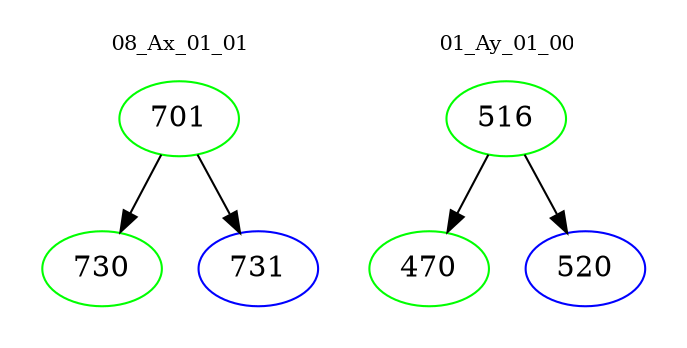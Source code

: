 digraph{
subgraph cluster_0 {
color = white
label = "08_Ax_01_01";
fontsize=10;
T0_701 [label="701", color="green"]
T0_701 -> T0_730 [color="black"]
T0_730 [label="730", color="green"]
T0_701 -> T0_731 [color="black"]
T0_731 [label="731", color="blue"]
}
subgraph cluster_1 {
color = white
label = "01_Ay_01_00";
fontsize=10;
T1_516 [label="516", color="green"]
T1_516 -> T1_470 [color="black"]
T1_470 [label="470", color="green"]
T1_516 -> T1_520 [color="black"]
T1_520 [label="520", color="blue"]
}
}
